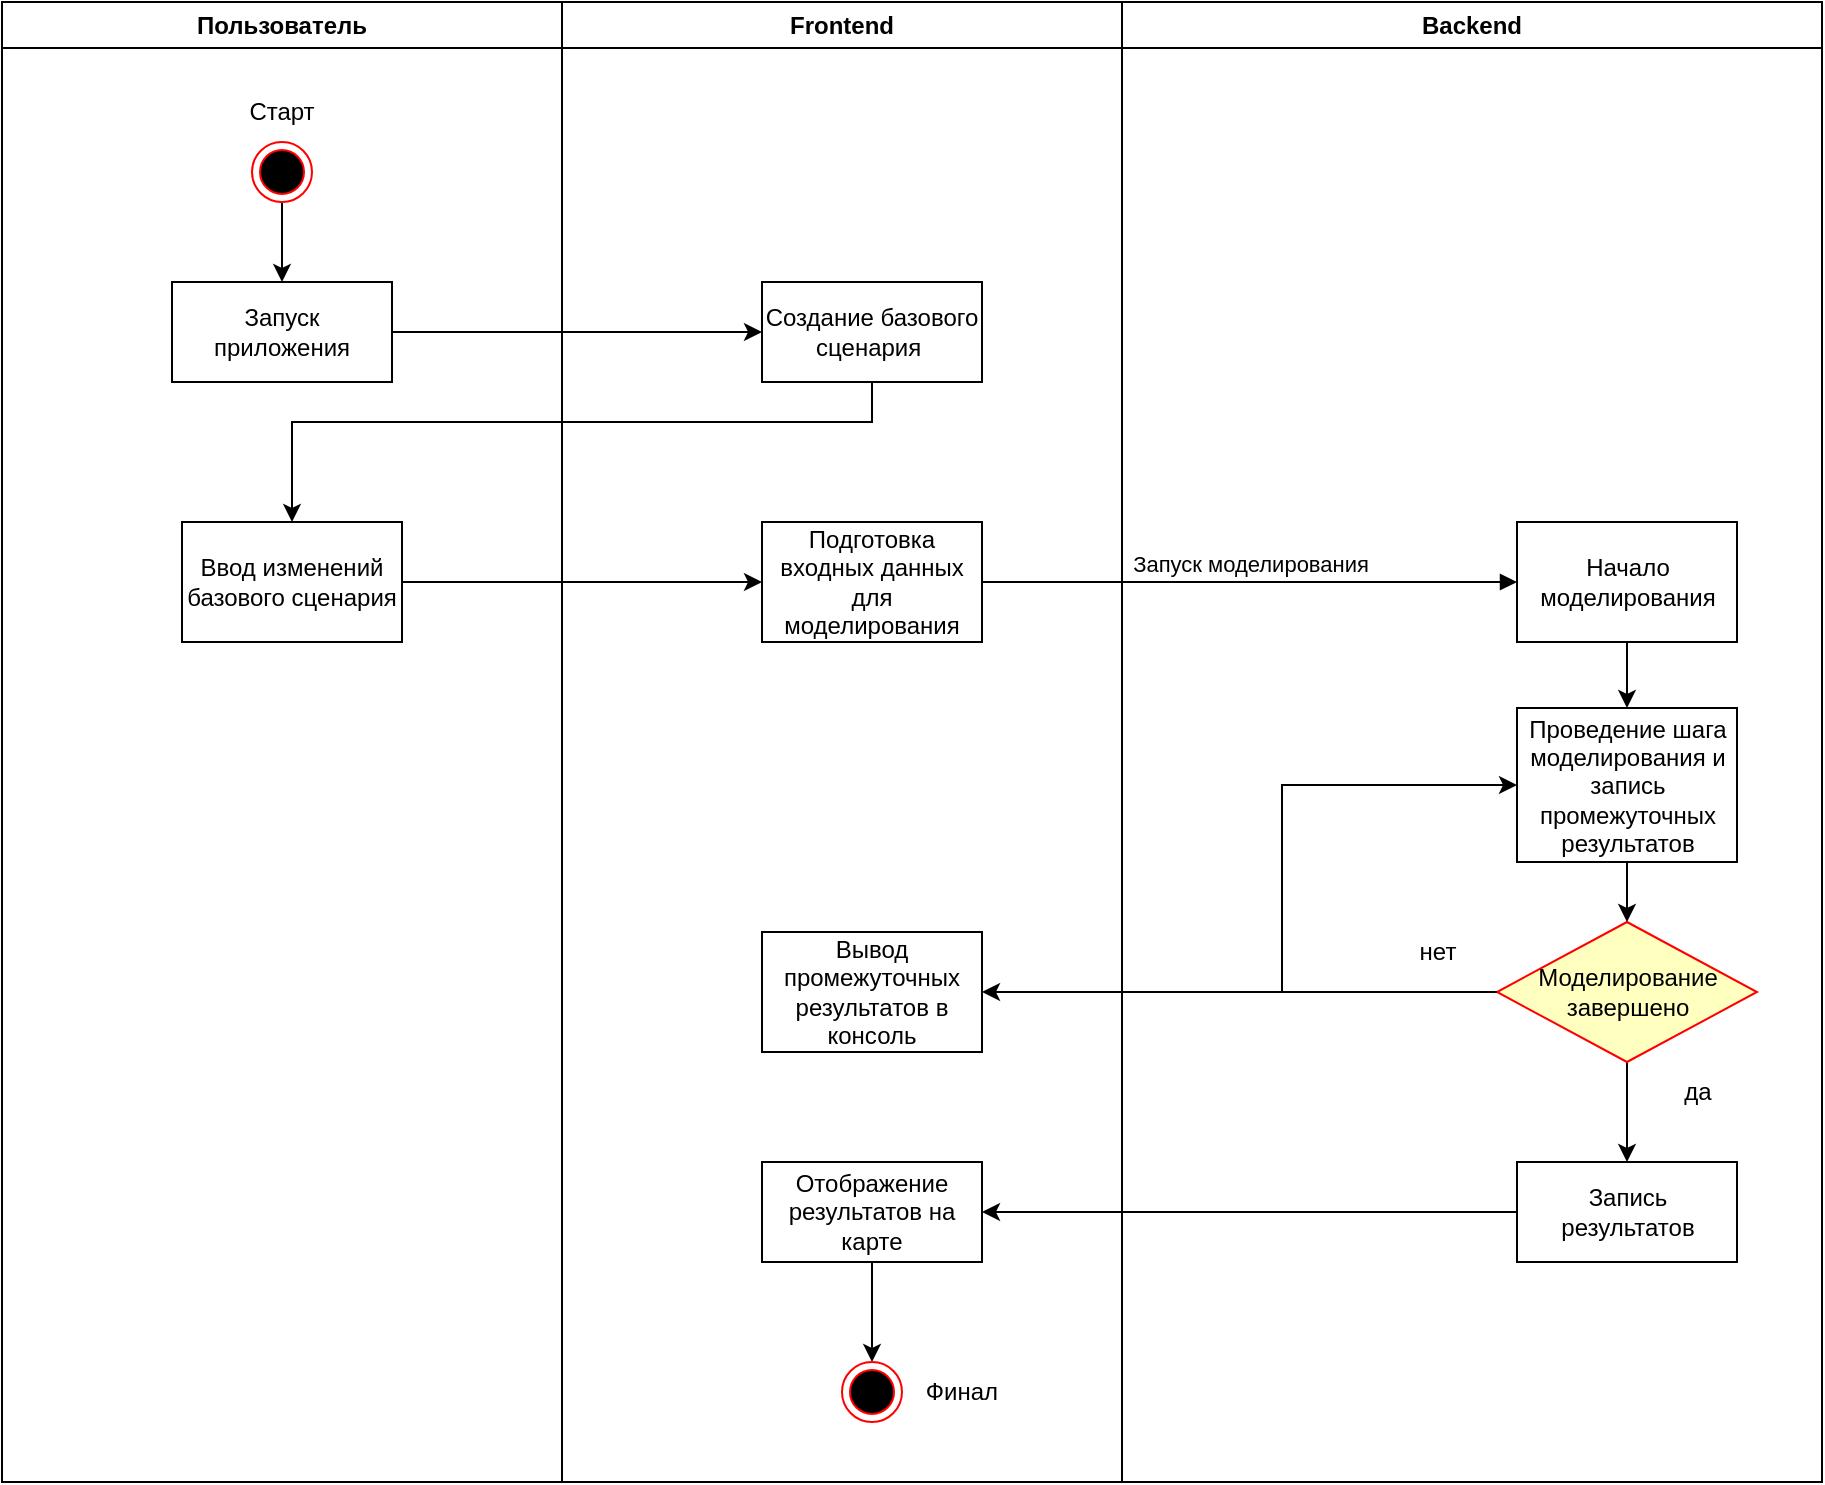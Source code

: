 <mxfile version="24.1.0" type="device">
  <diagram name="Page-1" id="e7e014a7-5840-1c2e-5031-d8a46d1fe8dd">
    <mxGraphModel dx="1036" dy="614" grid="1" gridSize="10" guides="1" tooltips="1" connect="1" arrows="1" fold="1" page="1" pageScale="1" pageWidth="1169" pageHeight="826" background="none" math="0" shadow="0">
      <root>
        <mxCell id="0" />
        <mxCell id="1" parent="0" />
        <mxCell id="CqO0F7g_KvBDX1azXe2J-60" value="Пользователь" style="swimlane;whiteSpace=wrap;startSize=23;" vertex="1" parent="1">
          <mxGeometry x="30" y="60" width="280" height="740" as="geometry" />
        </mxCell>
        <mxCell id="_5DialpVEXwZMUWt3fLX-11" style="edgeStyle=orthogonalEdgeStyle;rounded=0;orthogonalLoop=1;jettySize=auto;html=1;entryX=0.5;entryY=0;entryDx=0;entryDy=0;" edge="1" parent="CqO0F7g_KvBDX1azXe2J-60" source="CqO0F7g_KvBDX1azXe2J-64" target="_5DialpVEXwZMUWt3fLX-1">
          <mxGeometry relative="1" as="geometry" />
        </mxCell>
        <mxCell id="CqO0F7g_KvBDX1azXe2J-64" value="" style="ellipse;html=1;shape=endState;fillColor=#000000;strokeColor=#ff0000;" vertex="1" parent="CqO0F7g_KvBDX1azXe2J-60">
          <mxGeometry x="125" y="70" width="30" height="30" as="geometry" />
        </mxCell>
        <mxCell id="CqO0F7g_KvBDX1azXe2J-65" value="Cтарт" style="text;html=1;align=center;verticalAlign=middle;whiteSpace=wrap;rounded=0;" vertex="1" parent="CqO0F7g_KvBDX1azXe2J-60">
          <mxGeometry x="110" y="40" width="60" height="30" as="geometry" />
        </mxCell>
        <mxCell id="_5DialpVEXwZMUWt3fLX-1" value="Запуск приложения" style="html=1;whiteSpace=wrap;" vertex="1" parent="CqO0F7g_KvBDX1azXe2J-60">
          <mxGeometry x="85" y="140" width="110" height="50" as="geometry" />
        </mxCell>
        <mxCell id="_5DialpVEXwZMUWt3fLX-4" value="Ввод изменений базового сценария" style="html=1;whiteSpace=wrap;" vertex="1" parent="CqO0F7g_KvBDX1azXe2J-60">
          <mxGeometry x="90" y="260" width="110" height="60" as="geometry" />
        </mxCell>
        <mxCell id="CqO0F7g_KvBDX1azXe2J-61" value="Frontend" style="swimlane;whiteSpace=wrap;startSize=23;" vertex="1" parent="1">
          <mxGeometry x="310" y="60" width="280" height="740" as="geometry" />
        </mxCell>
        <mxCell id="_5DialpVEXwZMUWt3fLX-2" value="Создание базового сценария&amp;nbsp;" style="html=1;whiteSpace=wrap;" vertex="1" parent="CqO0F7g_KvBDX1azXe2J-61">
          <mxGeometry x="100" y="140" width="110" height="50" as="geometry" />
        </mxCell>
        <mxCell id="_5DialpVEXwZMUWt3fLX-9" value="Подготовка входных данных для моделирования" style="html=1;whiteSpace=wrap;" vertex="1" parent="CqO0F7g_KvBDX1azXe2J-61">
          <mxGeometry x="100" y="260" width="110" height="60" as="geometry" />
        </mxCell>
        <mxCell id="_5DialpVEXwZMUWt3fLX-12" value="Запуск моделирования" style="html=1;verticalAlign=bottom;endArrow=block;curved=0;rounded=0;entryX=0;entryY=0.5;entryDx=0;entryDy=0;" edge="1" parent="CqO0F7g_KvBDX1azXe2J-61" target="_5DialpVEXwZMUWt3fLX-8">
          <mxGeometry width="80" relative="1" as="geometry">
            <mxPoint x="210" y="290" as="sourcePoint" />
            <mxPoint x="290" y="290" as="targetPoint" />
          </mxGeometry>
        </mxCell>
        <mxCell id="_5DialpVEXwZMUWt3fLX-38" style="edgeStyle=orthogonalEdgeStyle;rounded=0;orthogonalLoop=1;jettySize=auto;html=1;entryX=0.5;entryY=0;entryDx=0;entryDy=0;" edge="1" parent="CqO0F7g_KvBDX1azXe2J-61" source="_5DialpVEXwZMUWt3fLX-15" target="_5DialpVEXwZMUWt3fLX-37">
          <mxGeometry relative="1" as="geometry" />
        </mxCell>
        <mxCell id="_5DialpVEXwZMUWt3fLX-15" value="Отображение результатов на карте" style="html=1;whiteSpace=wrap;" vertex="1" parent="CqO0F7g_KvBDX1azXe2J-61">
          <mxGeometry x="100" y="580" width="110" height="50" as="geometry" />
        </mxCell>
        <mxCell id="_5DialpVEXwZMUWt3fLX-18" value="Вывод промежуточных результатов в консоль" style="html=1;whiteSpace=wrap;" vertex="1" parent="CqO0F7g_KvBDX1azXe2J-61">
          <mxGeometry x="100" y="465" width="110" height="60" as="geometry" />
        </mxCell>
        <mxCell id="_5DialpVEXwZMUWt3fLX-37" value="" style="ellipse;html=1;shape=endState;fillColor=#000000;strokeColor=#ff0000;" vertex="1" parent="CqO0F7g_KvBDX1azXe2J-61">
          <mxGeometry x="140" y="680" width="30" height="30" as="geometry" />
        </mxCell>
        <mxCell id="_5DialpVEXwZMUWt3fLX-39" value="Финал" style="text;html=1;align=center;verticalAlign=middle;whiteSpace=wrap;rounded=0;" vertex="1" parent="CqO0F7g_KvBDX1azXe2J-61">
          <mxGeometry x="170" y="680" width="60" height="30" as="geometry" />
        </mxCell>
        <mxCell id="CqO0F7g_KvBDX1azXe2J-62" value="Backend" style="swimlane;whiteSpace=wrap;startSize=23;" vertex="1" parent="1">
          <mxGeometry x="590" y="60" width="350" height="740" as="geometry" />
        </mxCell>
        <mxCell id="_5DialpVEXwZMUWt3fLX-25" style="edgeStyle=orthogonalEdgeStyle;rounded=0;orthogonalLoop=1;jettySize=auto;html=1;entryX=0.5;entryY=0;entryDx=0;entryDy=0;" edge="1" parent="CqO0F7g_KvBDX1azXe2J-62" source="_5DialpVEXwZMUWt3fLX-8" target="_5DialpVEXwZMUWt3fLX-24">
          <mxGeometry relative="1" as="geometry" />
        </mxCell>
        <mxCell id="_5DialpVEXwZMUWt3fLX-8" value="Начало моделирования" style="html=1;whiteSpace=wrap;" vertex="1" parent="CqO0F7g_KvBDX1azXe2J-62">
          <mxGeometry x="197.5" y="260" width="110" height="60" as="geometry" />
        </mxCell>
        <mxCell id="_5DialpVEXwZMUWt3fLX-13" value="Запись результатов" style="html=1;whiteSpace=wrap;" vertex="1" parent="CqO0F7g_KvBDX1azXe2J-62">
          <mxGeometry x="197.5" y="580" width="110" height="50" as="geometry" />
        </mxCell>
        <mxCell id="_5DialpVEXwZMUWt3fLX-23" style="edgeStyle=orthogonalEdgeStyle;rounded=0;orthogonalLoop=1;jettySize=auto;html=1;entryX=0.5;entryY=0;entryDx=0;entryDy=0;" edge="1" parent="CqO0F7g_KvBDX1azXe2J-62" source="_5DialpVEXwZMUWt3fLX-20" target="_5DialpVEXwZMUWt3fLX-13">
          <mxGeometry relative="1" as="geometry" />
        </mxCell>
        <mxCell id="_5DialpVEXwZMUWt3fLX-30" style="edgeStyle=orthogonalEdgeStyle;rounded=0;orthogonalLoop=1;jettySize=auto;html=1;entryX=0;entryY=0.5;entryDx=0;entryDy=0;exitX=0;exitY=0.5;exitDx=0;exitDy=0;" edge="1" parent="CqO0F7g_KvBDX1azXe2J-62" source="_5DialpVEXwZMUWt3fLX-20" target="_5DialpVEXwZMUWt3fLX-24">
          <mxGeometry relative="1" as="geometry">
            <mxPoint x="75" y="416.5" as="targetPoint" />
            <Array as="points">
              <mxPoint x="80" y="495" />
              <mxPoint x="80" y="391" />
            </Array>
          </mxGeometry>
        </mxCell>
        <mxCell id="_5DialpVEXwZMUWt3fLX-20" value="Моделирование завершено" style="rhombus;whiteSpace=wrap;html=1;fontColor=#000000;fillColor=#ffffc0;strokeColor=#ff0000;" vertex="1" parent="CqO0F7g_KvBDX1azXe2J-62">
          <mxGeometry x="187.5" y="460" width="130" height="70" as="geometry" />
        </mxCell>
        <mxCell id="_5DialpVEXwZMUWt3fLX-28" style="edgeStyle=orthogonalEdgeStyle;rounded=0;orthogonalLoop=1;jettySize=auto;html=1;entryX=0.5;entryY=0;entryDx=0;entryDy=0;" edge="1" parent="CqO0F7g_KvBDX1azXe2J-62" source="_5DialpVEXwZMUWt3fLX-24" target="_5DialpVEXwZMUWt3fLX-20">
          <mxGeometry relative="1" as="geometry" />
        </mxCell>
        <mxCell id="_5DialpVEXwZMUWt3fLX-24" value="Проведение шага моделирования и запись промежуточных результатов" style="html=1;whiteSpace=wrap;" vertex="1" parent="CqO0F7g_KvBDX1azXe2J-62">
          <mxGeometry x="197.5" y="353" width="110" height="77" as="geometry" />
        </mxCell>
        <mxCell id="_5DialpVEXwZMUWt3fLX-34" value="нет" style="text;html=1;align=center;verticalAlign=middle;whiteSpace=wrap;rounded=0;" vertex="1" parent="CqO0F7g_KvBDX1azXe2J-62">
          <mxGeometry x="128" y="460" width="60" height="30" as="geometry" />
        </mxCell>
        <mxCell id="_5DialpVEXwZMUWt3fLX-35" value="да" style="text;html=1;align=center;verticalAlign=middle;whiteSpace=wrap;rounded=0;" vertex="1" parent="CqO0F7g_KvBDX1azXe2J-62">
          <mxGeometry x="258" y="530" width="60" height="30" as="geometry" />
        </mxCell>
        <mxCell id="_5DialpVEXwZMUWt3fLX-3" style="edgeStyle=orthogonalEdgeStyle;rounded=0;orthogonalLoop=1;jettySize=auto;html=1;entryX=0;entryY=0.5;entryDx=0;entryDy=0;" edge="1" parent="1" source="_5DialpVEXwZMUWt3fLX-1" target="_5DialpVEXwZMUWt3fLX-2">
          <mxGeometry relative="1" as="geometry" />
        </mxCell>
        <mxCell id="_5DialpVEXwZMUWt3fLX-6" style="edgeStyle=orthogonalEdgeStyle;rounded=0;orthogonalLoop=1;jettySize=auto;html=1;entryX=0.5;entryY=0;entryDx=0;entryDy=0;" edge="1" parent="1" source="_5DialpVEXwZMUWt3fLX-2" target="_5DialpVEXwZMUWt3fLX-4">
          <mxGeometry relative="1" as="geometry">
            <Array as="points">
              <mxPoint x="465" y="270" />
              <mxPoint x="175" y="270" />
            </Array>
          </mxGeometry>
        </mxCell>
        <mxCell id="_5DialpVEXwZMUWt3fLX-10" style="edgeStyle=orthogonalEdgeStyle;rounded=0;orthogonalLoop=1;jettySize=auto;html=1;entryX=0;entryY=0.5;entryDx=0;entryDy=0;" edge="1" parent="1" source="_5DialpVEXwZMUWt3fLX-4" target="_5DialpVEXwZMUWt3fLX-9">
          <mxGeometry relative="1" as="geometry" />
        </mxCell>
        <mxCell id="_5DialpVEXwZMUWt3fLX-16" style="edgeStyle=orthogonalEdgeStyle;rounded=0;orthogonalLoop=1;jettySize=auto;html=1;entryX=1;entryY=0.5;entryDx=0;entryDy=0;" edge="1" parent="1" source="_5DialpVEXwZMUWt3fLX-13" target="_5DialpVEXwZMUWt3fLX-15">
          <mxGeometry relative="1" as="geometry" />
        </mxCell>
        <mxCell id="_5DialpVEXwZMUWt3fLX-29" style="edgeStyle=orthogonalEdgeStyle;rounded=0;orthogonalLoop=1;jettySize=auto;html=1;entryX=1;entryY=0.5;entryDx=0;entryDy=0;" edge="1" parent="1" source="_5DialpVEXwZMUWt3fLX-20" target="_5DialpVEXwZMUWt3fLX-18">
          <mxGeometry relative="1" as="geometry" />
        </mxCell>
      </root>
    </mxGraphModel>
  </diagram>
</mxfile>
